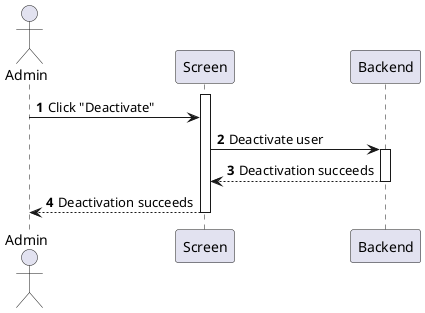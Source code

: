 @startuml user-deactivate
autonumber

actor "Admin" as a
participant Screen as f
participant Backend as b

activate f
a -> f : Click "Deactivate"
f -> b : Deactivate user
activate b
return Deactivation succeeds
f --> a : Deactivation succeeds
deactivate f
@enduml